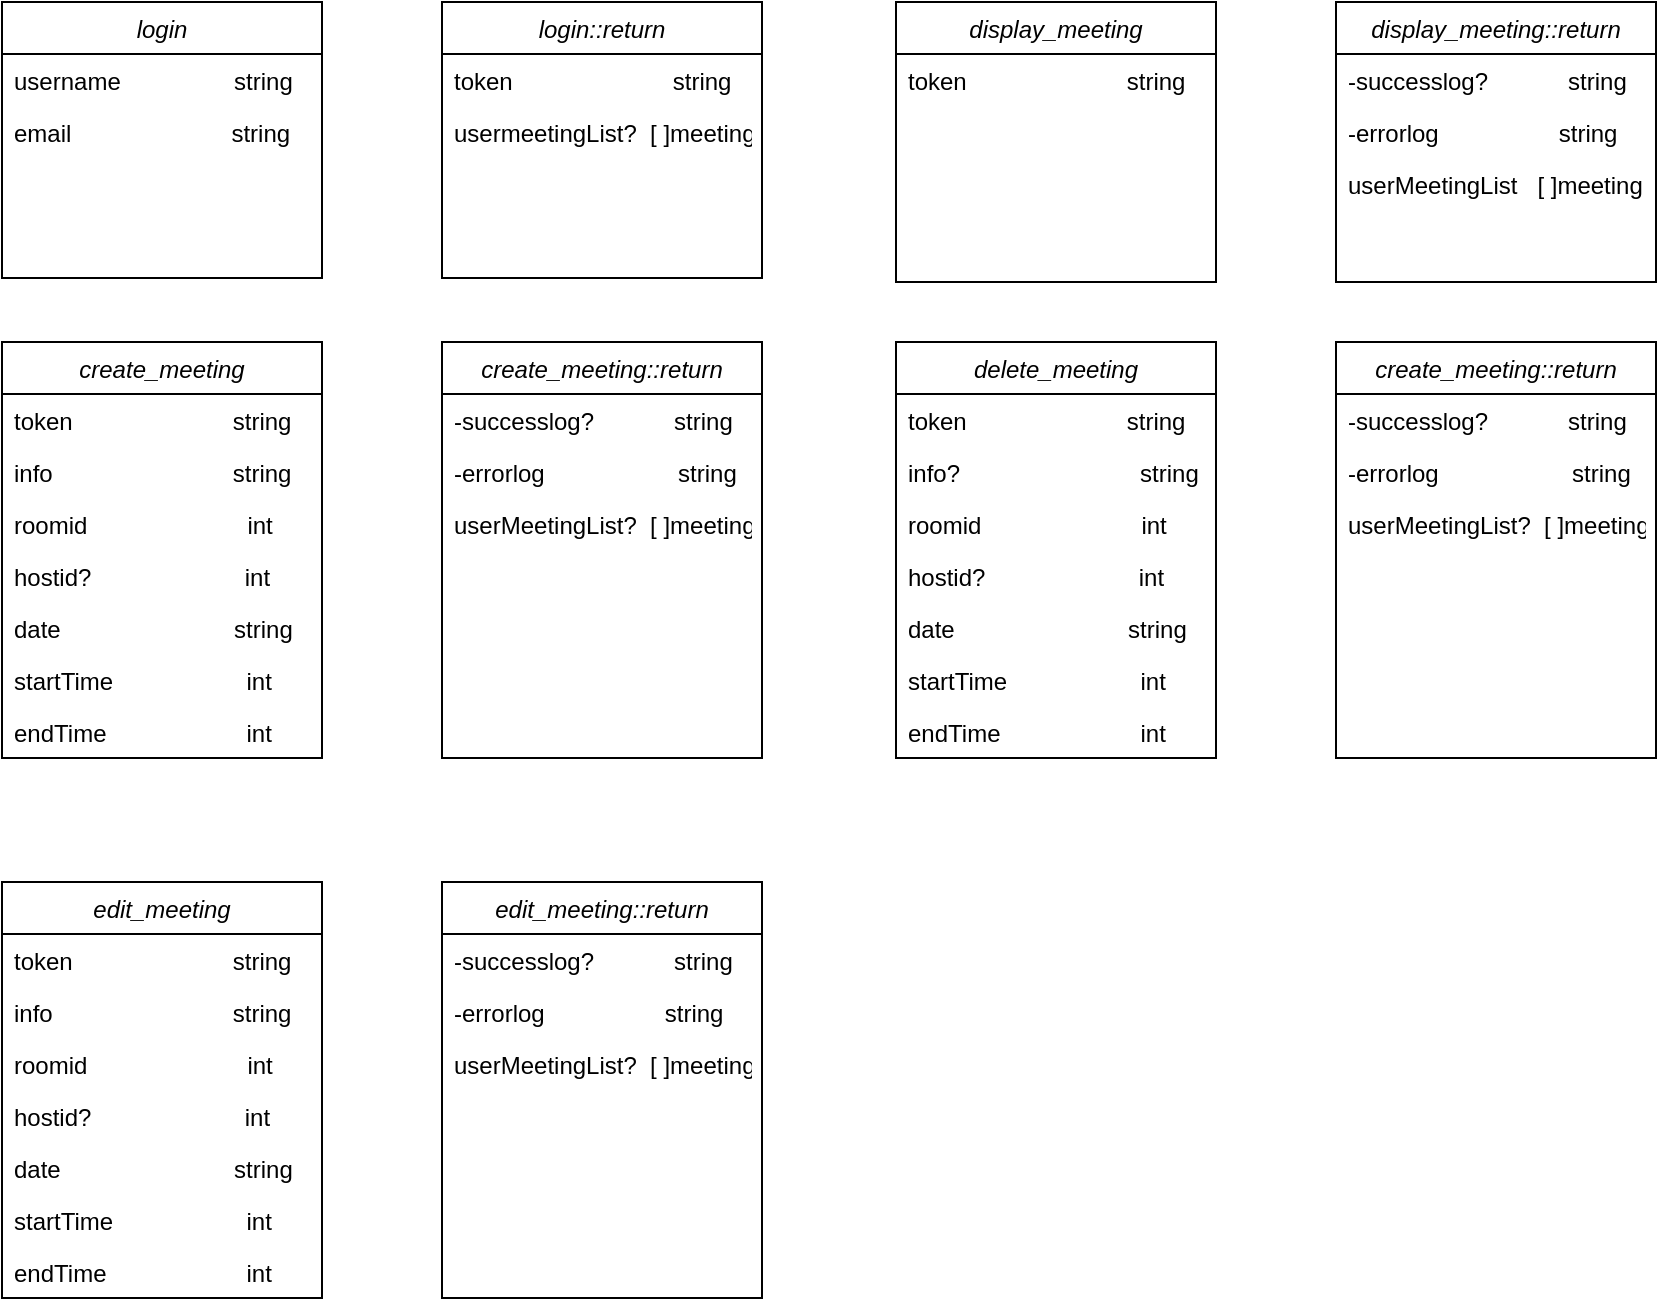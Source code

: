 <mxfile version="16.0.0" type="github">
  <diagram id="C5RBs43oDa-KdzZeNtuy" name="Page-1">
    <mxGraphModel dx="1038" dy="547" grid="1" gridSize="10" guides="1" tooltips="1" connect="1" arrows="1" fold="1" page="1" pageScale="1" pageWidth="827" pageHeight="1169" math="0" shadow="0">
      <root>
        <mxCell id="WIyWlLk6GJQsqaUBKTNV-0" />
        <mxCell id="WIyWlLk6GJQsqaUBKTNV-1" parent="WIyWlLk6GJQsqaUBKTNV-0" />
        <mxCell id="zkfFHV4jXpPFQw0GAbJ--0" value="login" style="swimlane;fontStyle=2;align=center;verticalAlign=top;childLayout=stackLayout;horizontal=1;startSize=26;horizontalStack=0;resizeParent=1;resizeLast=0;collapsible=1;marginBottom=0;rounded=0;shadow=0;strokeWidth=1;" parent="WIyWlLk6GJQsqaUBKTNV-1" vertex="1">
          <mxGeometry width="160" height="138" as="geometry">
            <mxRectangle x="230" y="140" width="160" height="26" as="alternateBounds" />
          </mxGeometry>
        </mxCell>
        <mxCell id="zkfFHV4jXpPFQw0GAbJ--1" value="username                 string" style="text;align=left;verticalAlign=top;spacingLeft=4;spacingRight=4;overflow=hidden;rotatable=0;points=[[0,0.5],[1,0.5]];portConstraint=eastwest;" parent="zkfFHV4jXpPFQw0GAbJ--0" vertex="1">
          <mxGeometry y="26" width="160" height="26" as="geometry" />
        </mxCell>
        <mxCell id="zkfFHV4jXpPFQw0GAbJ--2" value="email                        string" style="text;align=left;verticalAlign=top;spacingLeft=4;spacingRight=4;overflow=hidden;rotatable=0;points=[[0,0.5],[1,0.5]];portConstraint=eastwest;rounded=0;shadow=0;html=0;" parent="zkfFHV4jXpPFQw0GAbJ--0" vertex="1">
          <mxGeometry y="52" width="160" height="26" as="geometry" />
        </mxCell>
        <mxCell id="tHx4wmTU4R1yA807eMMg-0" value="login::return" style="swimlane;fontStyle=2;align=center;verticalAlign=top;childLayout=stackLayout;horizontal=1;startSize=26;horizontalStack=0;resizeParent=1;resizeLast=0;collapsible=1;marginBottom=0;rounded=0;shadow=0;strokeWidth=1;" vertex="1" parent="WIyWlLk6GJQsqaUBKTNV-1">
          <mxGeometry x="220" width="160" height="138" as="geometry">
            <mxRectangle x="230" y="140" width="160" height="26" as="alternateBounds" />
          </mxGeometry>
        </mxCell>
        <mxCell id="tHx4wmTU4R1yA807eMMg-1" value="token                        string" style="text;align=left;verticalAlign=top;spacingLeft=4;spacingRight=4;overflow=hidden;rotatable=0;points=[[0,0.5],[1,0.5]];portConstraint=eastwest;" vertex="1" parent="tHx4wmTU4R1yA807eMMg-0">
          <mxGeometry y="26" width="160" height="26" as="geometry" />
        </mxCell>
        <mxCell id="tHx4wmTU4R1yA807eMMg-2" value="usermeetingList?  [ ]meeting" style="text;align=left;verticalAlign=top;spacingLeft=4;spacingRight=4;overflow=hidden;rotatable=0;points=[[0,0.5],[1,0.5]];portConstraint=eastwest;rounded=0;shadow=0;html=0;" vertex="1" parent="tHx4wmTU4R1yA807eMMg-0">
          <mxGeometry y="52" width="160" height="26" as="geometry" />
        </mxCell>
        <mxCell id="tHx4wmTU4R1yA807eMMg-3" value="create_meeting" style="swimlane;fontStyle=2;align=center;verticalAlign=top;childLayout=stackLayout;horizontal=1;startSize=26;horizontalStack=0;resizeParent=1;resizeLast=0;collapsible=1;marginBottom=0;rounded=0;shadow=0;strokeWidth=1;" vertex="1" parent="WIyWlLk6GJQsqaUBKTNV-1">
          <mxGeometry y="170" width="160" height="208" as="geometry">
            <mxRectangle x="230" y="140" width="160" height="26" as="alternateBounds" />
          </mxGeometry>
        </mxCell>
        <mxCell id="tHx4wmTU4R1yA807eMMg-4" value="token                        string" style="text;align=left;verticalAlign=top;spacingLeft=4;spacingRight=4;overflow=hidden;rotatable=0;points=[[0,0.5],[1,0.5]];portConstraint=eastwest;" vertex="1" parent="tHx4wmTU4R1yA807eMMg-3">
          <mxGeometry y="26" width="160" height="26" as="geometry" />
        </mxCell>
        <mxCell id="tHx4wmTU4R1yA807eMMg-5" value="info                           string" style="text;align=left;verticalAlign=top;spacingLeft=4;spacingRight=4;overflow=hidden;rotatable=0;points=[[0,0.5],[1,0.5]];portConstraint=eastwest;rounded=0;shadow=0;html=0;" vertex="1" parent="tHx4wmTU4R1yA807eMMg-3">
          <mxGeometry y="52" width="160" height="26" as="geometry" />
        </mxCell>
        <mxCell id="tHx4wmTU4R1yA807eMMg-6" value="roomid                        int&#xa;&#xa;" style="text;align=left;verticalAlign=top;spacingLeft=4;spacingRight=4;overflow=hidden;rotatable=0;points=[[0,0.5],[1,0.5]];portConstraint=eastwest;rounded=0;shadow=0;html=0;" vertex="1" parent="tHx4wmTU4R1yA807eMMg-3">
          <mxGeometry y="78" width="160" height="26" as="geometry" />
        </mxCell>
        <mxCell id="tHx4wmTU4R1yA807eMMg-8" value="hostid?                       int" style="text;align=left;verticalAlign=top;spacingLeft=4;spacingRight=4;overflow=hidden;rotatable=0;points=[[0,0.5],[1,0.5]];portConstraint=eastwest;rounded=0;shadow=0;html=0;" vertex="1" parent="tHx4wmTU4R1yA807eMMg-3">
          <mxGeometry y="104" width="160" height="26" as="geometry" />
        </mxCell>
        <mxCell id="tHx4wmTU4R1yA807eMMg-7" value="date                          string" style="text;align=left;verticalAlign=top;spacingLeft=4;spacingRight=4;overflow=hidden;rotatable=0;points=[[0,0.5],[1,0.5]];portConstraint=eastwest;rounded=0;shadow=0;html=0;" vertex="1" parent="tHx4wmTU4R1yA807eMMg-3">
          <mxGeometry y="130" width="160" height="26" as="geometry" />
        </mxCell>
        <mxCell id="tHx4wmTU4R1yA807eMMg-9" value="startTime                    int" style="text;align=left;verticalAlign=top;spacingLeft=4;spacingRight=4;overflow=hidden;rotatable=0;points=[[0,0.5],[1,0.5]];portConstraint=eastwest;rounded=0;shadow=0;html=0;" vertex="1" parent="tHx4wmTU4R1yA807eMMg-3">
          <mxGeometry y="156" width="160" height="26" as="geometry" />
        </mxCell>
        <mxCell id="tHx4wmTU4R1yA807eMMg-11" value="endTime                     int" style="text;align=left;verticalAlign=top;spacingLeft=4;spacingRight=4;overflow=hidden;rotatable=0;points=[[0,0.5],[1,0.5]];portConstraint=eastwest;rounded=0;shadow=0;html=0;" vertex="1" parent="tHx4wmTU4R1yA807eMMg-3">
          <mxGeometry y="182" width="160" height="26" as="geometry" />
        </mxCell>
        <mxCell id="tHx4wmTU4R1yA807eMMg-12" value="create_meeting::return" style="swimlane;fontStyle=2;align=center;verticalAlign=top;childLayout=stackLayout;horizontal=1;startSize=26;horizontalStack=0;resizeParent=1;resizeLast=0;collapsible=1;marginBottom=0;rounded=0;shadow=0;strokeWidth=1;" vertex="1" parent="WIyWlLk6GJQsqaUBKTNV-1">
          <mxGeometry x="220" y="170" width="160" height="208" as="geometry">
            <mxRectangle x="230" y="140" width="160" height="26" as="alternateBounds" />
          </mxGeometry>
        </mxCell>
        <mxCell id="tHx4wmTU4R1yA807eMMg-13" value="-successlog?            string" style="text;align=left;verticalAlign=top;spacingLeft=4;spacingRight=4;overflow=hidden;rotatable=0;points=[[0,0.5],[1,0.5]];portConstraint=eastwest;" vertex="1" parent="tHx4wmTU4R1yA807eMMg-12">
          <mxGeometry y="26" width="160" height="26" as="geometry" />
        </mxCell>
        <mxCell id="tHx4wmTU4R1yA807eMMg-31" value="-errorlog                    string" style="text;align=left;verticalAlign=top;spacingLeft=4;spacingRight=4;overflow=hidden;rotatable=0;points=[[0,0.5],[1,0.5]];portConstraint=eastwest;" vertex="1" parent="tHx4wmTU4R1yA807eMMg-12">
          <mxGeometry y="52" width="160" height="26" as="geometry" />
        </mxCell>
        <mxCell id="tHx4wmTU4R1yA807eMMg-14" value="userMeetingList?  [ ]meeting" style="text;align=left;verticalAlign=top;spacingLeft=4;spacingRight=4;overflow=hidden;rotatable=0;points=[[0,0.5],[1,0.5]];portConstraint=eastwest;rounded=0;shadow=0;html=0;" vertex="1" parent="tHx4wmTU4R1yA807eMMg-12">
          <mxGeometry y="78" width="160" height="26" as="geometry" />
        </mxCell>
        <mxCell id="tHx4wmTU4R1yA807eMMg-20" value="edit_meeting" style="swimlane;fontStyle=2;align=center;verticalAlign=top;childLayout=stackLayout;horizontal=1;startSize=26;horizontalStack=0;resizeParent=1;resizeLast=0;collapsible=1;marginBottom=0;rounded=0;shadow=0;strokeWidth=1;" vertex="1" parent="WIyWlLk6GJQsqaUBKTNV-1">
          <mxGeometry y="440" width="160" height="208" as="geometry">
            <mxRectangle x="230" y="140" width="160" height="26" as="alternateBounds" />
          </mxGeometry>
        </mxCell>
        <mxCell id="tHx4wmTU4R1yA807eMMg-21" value="token                        string" style="text;align=left;verticalAlign=top;spacingLeft=4;spacingRight=4;overflow=hidden;rotatable=0;points=[[0,0.5],[1,0.5]];portConstraint=eastwest;" vertex="1" parent="tHx4wmTU4R1yA807eMMg-20">
          <mxGeometry y="26" width="160" height="26" as="geometry" />
        </mxCell>
        <mxCell id="tHx4wmTU4R1yA807eMMg-22" value="info                           string" style="text;align=left;verticalAlign=top;spacingLeft=4;spacingRight=4;overflow=hidden;rotatable=0;points=[[0,0.5],[1,0.5]];portConstraint=eastwest;rounded=0;shadow=0;html=0;" vertex="1" parent="tHx4wmTU4R1yA807eMMg-20">
          <mxGeometry y="52" width="160" height="26" as="geometry" />
        </mxCell>
        <mxCell id="tHx4wmTU4R1yA807eMMg-23" value="roomid                        int&#xa;&#xa;" style="text;align=left;verticalAlign=top;spacingLeft=4;spacingRight=4;overflow=hidden;rotatable=0;points=[[0,0.5],[1,0.5]];portConstraint=eastwest;rounded=0;shadow=0;html=0;" vertex="1" parent="tHx4wmTU4R1yA807eMMg-20">
          <mxGeometry y="78" width="160" height="26" as="geometry" />
        </mxCell>
        <mxCell id="tHx4wmTU4R1yA807eMMg-24" value="hostid?                       int" style="text;align=left;verticalAlign=top;spacingLeft=4;spacingRight=4;overflow=hidden;rotatable=0;points=[[0,0.5],[1,0.5]];portConstraint=eastwest;rounded=0;shadow=0;html=0;" vertex="1" parent="tHx4wmTU4R1yA807eMMg-20">
          <mxGeometry y="104" width="160" height="26" as="geometry" />
        </mxCell>
        <mxCell id="tHx4wmTU4R1yA807eMMg-25" value="date                          string" style="text;align=left;verticalAlign=top;spacingLeft=4;spacingRight=4;overflow=hidden;rotatable=0;points=[[0,0.5],[1,0.5]];portConstraint=eastwest;rounded=0;shadow=0;html=0;" vertex="1" parent="tHx4wmTU4R1yA807eMMg-20">
          <mxGeometry y="130" width="160" height="26" as="geometry" />
        </mxCell>
        <mxCell id="tHx4wmTU4R1yA807eMMg-26" value="startTime                    int" style="text;align=left;verticalAlign=top;spacingLeft=4;spacingRight=4;overflow=hidden;rotatable=0;points=[[0,0.5],[1,0.5]];portConstraint=eastwest;rounded=0;shadow=0;html=0;" vertex="1" parent="tHx4wmTU4R1yA807eMMg-20">
          <mxGeometry y="156" width="160" height="26" as="geometry" />
        </mxCell>
        <mxCell id="tHx4wmTU4R1yA807eMMg-27" value="endTime                     int" style="text;align=left;verticalAlign=top;spacingLeft=4;spacingRight=4;overflow=hidden;rotatable=0;points=[[0,0.5],[1,0.5]];portConstraint=eastwest;rounded=0;shadow=0;html=0;" vertex="1" parent="tHx4wmTU4R1yA807eMMg-20">
          <mxGeometry y="182" width="160" height="26" as="geometry" />
        </mxCell>
        <mxCell id="tHx4wmTU4R1yA807eMMg-28" value="edit_meeting::return" style="swimlane;fontStyle=2;align=center;verticalAlign=top;childLayout=stackLayout;horizontal=1;startSize=26;horizontalStack=0;resizeParent=1;resizeLast=0;collapsible=1;marginBottom=0;rounded=0;shadow=0;strokeWidth=1;" vertex="1" parent="WIyWlLk6GJQsqaUBKTNV-1">
          <mxGeometry x="220" y="440" width="160" height="208" as="geometry">
            <mxRectangle x="230" y="140" width="160" height="26" as="alternateBounds" />
          </mxGeometry>
        </mxCell>
        <mxCell id="tHx4wmTU4R1yA807eMMg-29" value="-successlog?            string" style="text;align=left;verticalAlign=top;spacingLeft=4;spacingRight=4;overflow=hidden;rotatable=0;points=[[0,0.5],[1,0.5]];portConstraint=eastwest;" vertex="1" parent="tHx4wmTU4R1yA807eMMg-28">
          <mxGeometry y="26" width="160" height="26" as="geometry" />
        </mxCell>
        <mxCell id="tHx4wmTU4R1yA807eMMg-32" value="-errorlog                  string" style="text;align=left;verticalAlign=top;spacingLeft=4;spacingRight=4;overflow=hidden;rotatable=0;points=[[0,0.5],[1,0.5]];portConstraint=eastwest;" vertex="1" parent="tHx4wmTU4R1yA807eMMg-28">
          <mxGeometry y="52" width="160" height="26" as="geometry" />
        </mxCell>
        <mxCell id="tHx4wmTU4R1yA807eMMg-30" value="userMeetingList?  [ ]meeting" style="text;align=left;verticalAlign=top;spacingLeft=4;spacingRight=4;overflow=hidden;rotatable=0;points=[[0,0.5],[1,0.5]];portConstraint=eastwest;rounded=0;shadow=0;html=0;" vertex="1" parent="tHx4wmTU4R1yA807eMMg-28">
          <mxGeometry y="78" width="160" height="26" as="geometry" />
        </mxCell>
        <mxCell id="tHx4wmTU4R1yA807eMMg-33" value="display_meeting" style="swimlane;fontStyle=2;align=center;verticalAlign=top;childLayout=stackLayout;horizontal=1;startSize=26;horizontalStack=0;resizeParent=1;resizeLast=0;collapsible=1;marginBottom=0;rounded=0;shadow=0;strokeWidth=1;" vertex="1" parent="WIyWlLk6GJQsqaUBKTNV-1">
          <mxGeometry x="447" width="160" height="140" as="geometry">
            <mxRectangle x="230" y="140" width="160" height="26" as="alternateBounds" />
          </mxGeometry>
        </mxCell>
        <mxCell id="tHx4wmTU4R1yA807eMMg-34" value="token                        string" style="text;align=left;verticalAlign=top;spacingLeft=4;spacingRight=4;overflow=hidden;rotatable=0;points=[[0,0.5],[1,0.5]];portConstraint=eastwest;" vertex="1" parent="tHx4wmTU4R1yA807eMMg-33">
          <mxGeometry y="26" width="160" height="26" as="geometry" />
        </mxCell>
        <mxCell id="tHx4wmTU4R1yA807eMMg-41" value="display_meeting::return" style="swimlane;fontStyle=2;align=center;verticalAlign=top;childLayout=stackLayout;horizontal=1;startSize=26;horizontalStack=0;resizeParent=1;resizeLast=0;collapsible=1;marginBottom=0;rounded=0;shadow=0;strokeWidth=1;" vertex="1" parent="WIyWlLk6GJQsqaUBKTNV-1">
          <mxGeometry x="667" width="160" height="140" as="geometry">
            <mxRectangle x="230" y="140" width="160" height="26" as="alternateBounds" />
          </mxGeometry>
        </mxCell>
        <mxCell id="tHx4wmTU4R1yA807eMMg-42" value="-successlog?            string" style="text;align=left;verticalAlign=top;spacingLeft=4;spacingRight=4;overflow=hidden;rotatable=0;points=[[0,0.5],[1,0.5]];portConstraint=eastwest;" vertex="1" parent="tHx4wmTU4R1yA807eMMg-41">
          <mxGeometry y="26" width="160" height="26" as="geometry" />
        </mxCell>
        <mxCell id="tHx4wmTU4R1yA807eMMg-43" value="-errorlog                  string" style="text;align=left;verticalAlign=top;spacingLeft=4;spacingRight=4;overflow=hidden;rotatable=0;points=[[0,0.5],[1,0.5]];portConstraint=eastwest;" vertex="1" parent="tHx4wmTU4R1yA807eMMg-41">
          <mxGeometry y="52" width="160" height="26" as="geometry" />
        </mxCell>
        <mxCell id="tHx4wmTU4R1yA807eMMg-44" value="userMeetingList   [ ]meeting" style="text;align=left;verticalAlign=top;spacingLeft=4;spacingRight=4;overflow=hidden;rotatable=0;points=[[0,0.5],[1,0.5]];portConstraint=eastwest;rounded=0;shadow=0;html=0;" vertex="1" parent="tHx4wmTU4R1yA807eMMg-41">
          <mxGeometry y="78" width="160" height="26" as="geometry" />
        </mxCell>
        <mxCell id="tHx4wmTU4R1yA807eMMg-45" value="delete_meeting" style="swimlane;fontStyle=2;align=center;verticalAlign=top;childLayout=stackLayout;horizontal=1;startSize=26;horizontalStack=0;resizeParent=1;resizeLast=0;collapsible=1;marginBottom=0;rounded=0;shadow=0;strokeWidth=1;" vertex="1" parent="WIyWlLk6GJQsqaUBKTNV-1">
          <mxGeometry x="447" y="170" width="160" height="208" as="geometry">
            <mxRectangle x="230" y="140" width="160" height="26" as="alternateBounds" />
          </mxGeometry>
        </mxCell>
        <mxCell id="tHx4wmTU4R1yA807eMMg-46" value="token                        string" style="text;align=left;verticalAlign=top;spacingLeft=4;spacingRight=4;overflow=hidden;rotatable=0;points=[[0,0.5],[1,0.5]];portConstraint=eastwest;" vertex="1" parent="tHx4wmTU4R1yA807eMMg-45">
          <mxGeometry y="26" width="160" height="26" as="geometry" />
        </mxCell>
        <mxCell id="tHx4wmTU4R1yA807eMMg-47" value="info?                           string" style="text;align=left;verticalAlign=top;spacingLeft=4;spacingRight=4;overflow=hidden;rotatable=0;points=[[0,0.5],[1,0.5]];portConstraint=eastwest;rounded=0;shadow=0;html=0;" vertex="1" parent="tHx4wmTU4R1yA807eMMg-45">
          <mxGeometry y="52" width="160" height="26" as="geometry" />
        </mxCell>
        <mxCell id="tHx4wmTU4R1yA807eMMg-48" value="roomid                        int&#xa;&#xa;" style="text;align=left;verticalAlign=top;spacingLeft=4;spacingRight=4;overflow=hidden;rotatable=0;points=[[0,0.5],[1,0.5]];portConstraint=eastwest;rounded=0;shadow=0;html=0;" vertex="1" parent="tHx4wmTU4R1yA807eMMg-45">
          <mxGeometry y="78" width="160" height="26" as="geometry" />
        </mxCell>
        <mxCell id="tHx4wmTU4R1yA807eMMg-49" value="hostid?                       int" style="text;align=left;verticalAlign=top;spacingLeft=4;spacingRight=4;overflow=hidden;rotatable=0;points=[[0,0.5],[1,0.5]];portConstraint=eastwest;rounded=0;shadow=0;html=0;" vertex="1" parent="tHx4wmTU4R1yA807eMMg-45">
          <mxGeometry y="104" width="160" height="26" as="geometry" />
        </mxCell>
        <mxCell id="tHx4wmTU4R1yA807eMMg-50" value="date                          string" style="text;align=left;verticalAlign=top;spacingLeft=4;spacingRight=4;overflow=hidden;rotatable=0;points=[[0,0.5],[1,0.5]];portConstraint=eastwest;rounded=0;shadow=0;html=0;" vertex="1" parent="tHx4wmTU4R1yA807eMMg-45">
          <mxGeometry y="130" width="160" height="26" as="geometry" />
        </mxCell>
        <mxCell id="tHx4wmTU4R1yA807eMMg-51" value="startTime                    int" style="text;align=left;verticalAlign=top;spacingLeft=4;spacingRight=4;overflow=hidden;rotatable=0;points=[[0,0.5],[1,0.5]];portConstraint=eastwest;rounded=0;shadow=0;html=0;" vertex="1" parent="tHx4wmTU4R1yA807eMMg-45">
          <mxGeometry y="156" width="160" height="26" as="geometry" />
        </mxCell>
        <mxCell id="tHx4wmTU4R1yA807eMMg-52" value="endTime                     int" style="text;align=left;verticalAlign=top;spacingLeft=4;spacingRight=4;overflow=hidden;rotatable=0;points=[[0,0.5],[1,0.5]];portConstraint=eastwest;rounded=0;shadow=0;html=0;" vertex="1" parent="tHx4wmTU4R1yA807eMMg-45">
          <mxGeometry y="182" width="160" height="26" as="geometry" />
        </mxCell>
        <mxCell id="tHx4wmTU4R1yA807eMMg-53" value="create_meeting::return" style="swimlane;fontStyle=2;align=center;verticalAlign=top;childLayout=stackLayout;horizontal=1;startSize=26;horizontalStack=0;resizeParent=1;resizeLast=0;collapsible=1;marginBottom=0;rounded=0;shadow=0;strokeWidth=1;" vertex="1" parent="WIyWlLk6GJQsqaUBKTNV-1">
          <mxGeometry x="667" y="170" width="160" height="208" as="geometry">
            <mxRectangle x="230" y="140" width="160" height="26" as="alternateBounds" />
          </mxGeometry>
        </mxCell>
        <mxCell id="tHx4wmTU4R1yA807eMMg-54" value="-successlog?            string" style="text;align=left;verticalAlign=top;spacingLeft=4;spacingRight=4;overflow=hidden;rotatable=0;points=[[0,0.5],[1,0.5]];portConstraint=eastwest;" vertex="1" parent="tHx4wmTU4R1yA807eMMg-53">
          <mxGeometry y="26" width="160" height="26" as="geometry" />
        </mxCell>
        <mxCell id="tHx4wmTU4R1yA807eMMg-55" value="-errorlog                    string" style="text;align=left;verticalAlign=top;spacingLeft=4;spacingRight=4;overflow=hidden;rotatable=0;points=[[0,0.5],[1,0.5]];portConstraint=eastwest;" vertex="1" parent="tHx4wmTU4R1yA807eMMg-53">
          <mxGeometry y="52" width="160" height="26" as="geometry" />
        </mxCell>
        <mxCell id="tHx4wmTU4R1yA807eMMg-56" value="userMeetingList?  [ ]meeting" style="text;align=left;verticalAlign=top;spacingLeft=4;spacingRight=4;overflow=hidden;rotatable=0;points=[[0,0.5],[1,0.5]];portConstraint=eastwest;rounded=0;shadow=0;html=0;" vertex="1" parent="tHx4wmTU4R1yA807eMMg-53">
          <mxGeometry y="78" width="160" height="26" as="geometry" />
        </mxCell>
      </root>
    </mxGraphModel>
  </diagram>
</mxfile>
